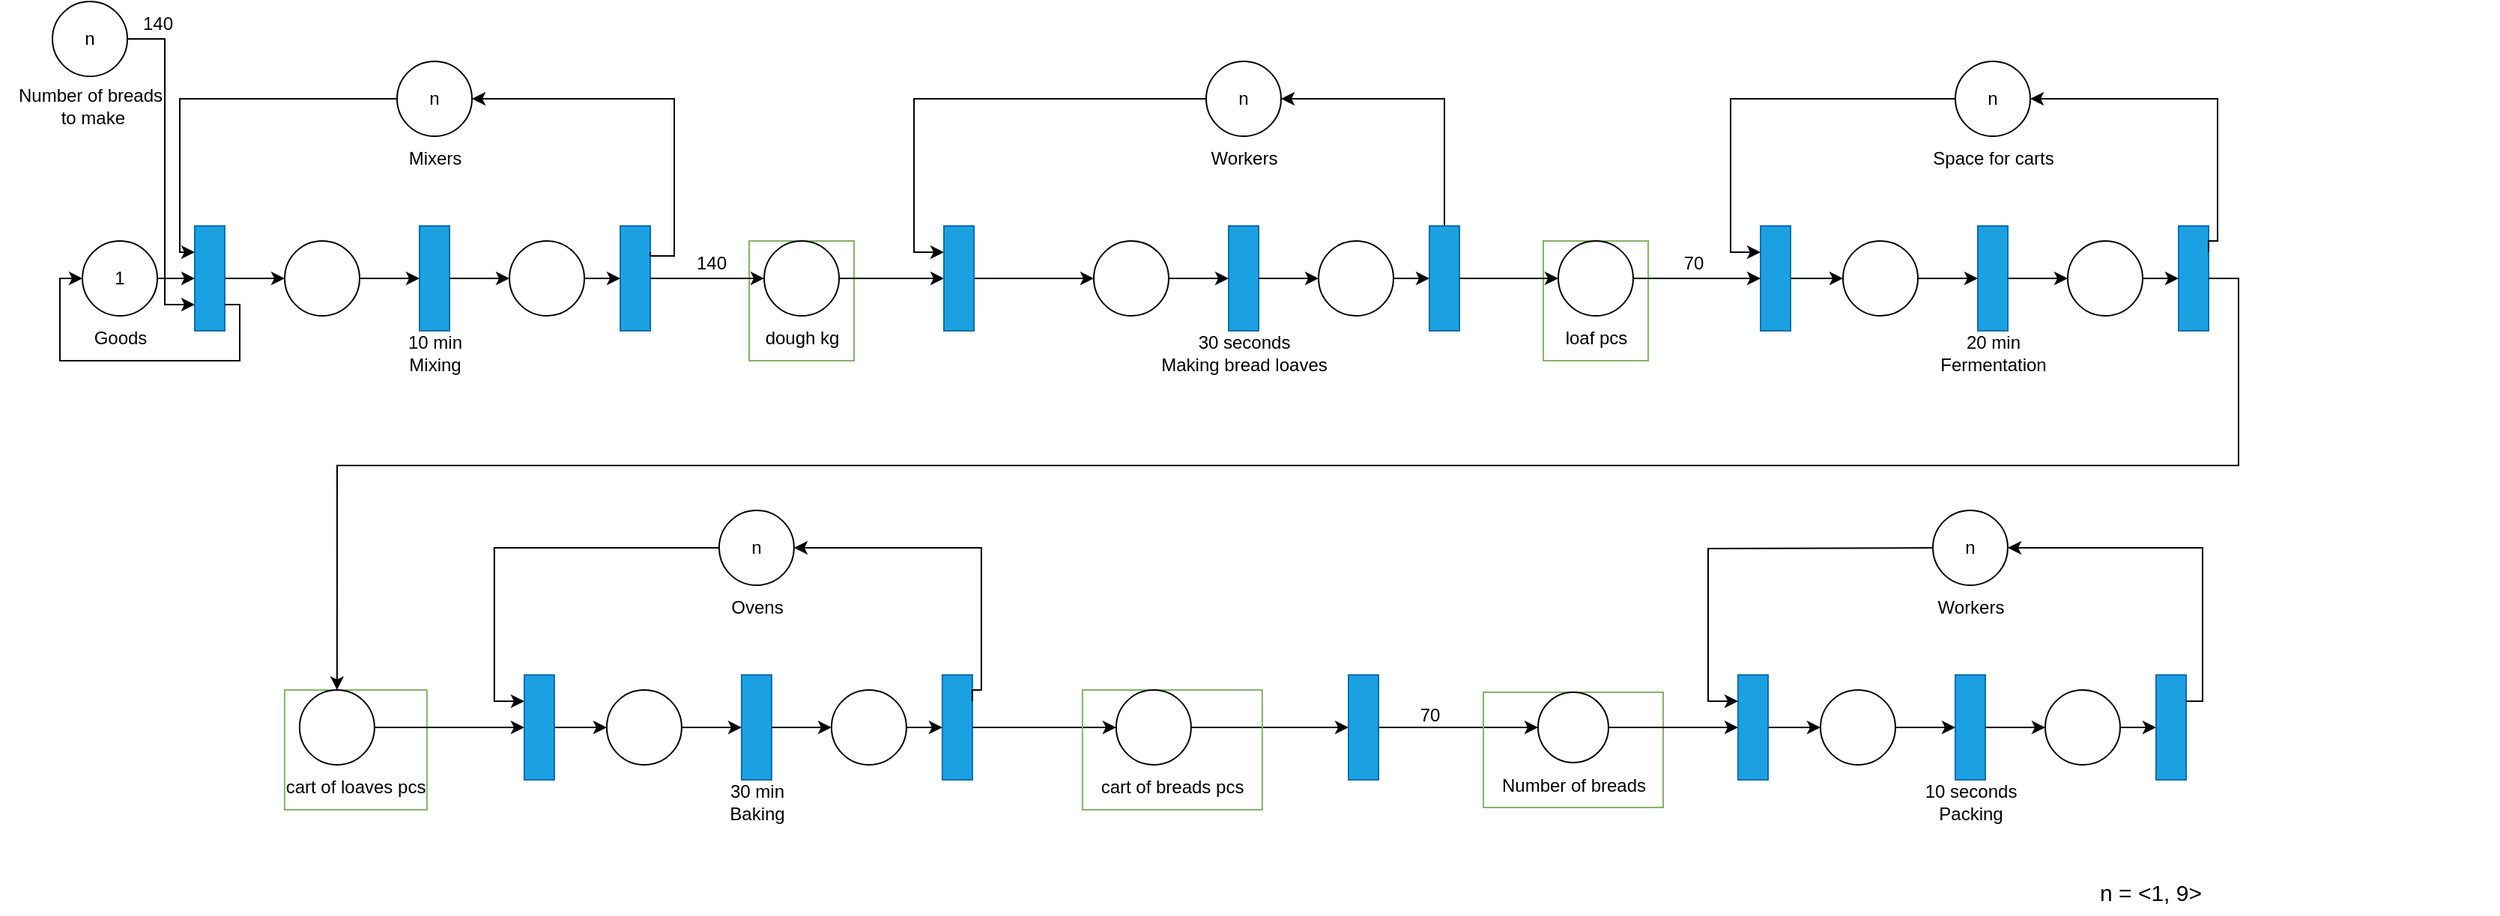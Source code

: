 <mxfile version="20.5.3" type="embed"><diagram id="23iRSUPoRavnBvh4doch" name="Page-1"><mxGraphModel dx="1580" dy="823" grid="1" gridSize="10" guides="1" tooltips="1" connect="1" arrows="1" fold="1" page="1" pageScale="1" pageWidth="827" pageHeight="1169" math="0" shadow="0"><root><mxCell id="0"/><mxCell id="1" parent="0"/><mxCell id="70" style="edgeStyle=orthogonalEdgeStyle;rounded=0;orthogonalLoop=1;jettySize=auto;html=1;exitX=1;exitY=0.5;exitDx=0;exitDy=0;" parent="1" source="305" edge="1"><mxGeometry relative="1" as="geometry"><mxPoint x="900" y="715" as="targetPoint"/><Array as="points"/></mxGeometry></mxCell><mxCell id="100" style="edgeStyle=orthogonalEdgeStyle;rounded=0;orthogonalLoop=1;jettySize=auto;html=1;exitX=0;exitY=0.5;exitDx=0;exitDy=0;entryX=0;entryY=0.25;entryDx=0;entryDy=0;" parent="1" source="79" target="5" edge="1"><mxGeometry relative="1" as="geometry"><mxPoint x="250" y="400" as="targetPoint"/><Array as="points"><mxPoint x="120" y="295"/><mxPoint x="120" y="398"/></Array></mxGeometry></mxCell><mxCell id="107" value="" style="edgeStyle=orthogonalEdgeStyle;rounded=0;orthogonalLoop=1;jettySize=auto;html=1;" parent="1" source="5" target="111" edge="1"><mxGeometry relative="1" as="geometry"><mxPoint x="140" y="144" as="targetPoint"/></mxGeometry></mxCell><mxCell id="133" value="" style="group" parent="1" vertex="1" connectable="0"><mxGeometry x="40" y="380" width="120" height="90" as="geometry"/></mxCell><mxCell id="5" value="" style="rounded=0;whiteSpace=wrap;html=1;fillColor=#1ba1e2;fontColor=#ffffff;strokeColor=#006EAF;" parent="133" vertex="1"><mxGeometry x="90" width="20" height="70" as="geometry"/></mxCell><mxCell id="93" value="" style="group" parent="133" vertex="1" connectable="0"><mxGeometry x="10" y="10" width="60" height="80" as="geometry"/></mxCell><mxCell id="36" value="1" style="ellipse;whiteSpace=wrap;html=1;aspect=fixed;" parent="93" vertex="1"><mxGeometry x="5" width="50" height="50" as="geometry"/></mxCell><mxCell id="87" value="Goods" style="text;html=1;align=center;verticalAlign=middle;resizable=1;points=[];autosize=1;strokeColor=none;fillColor=none;movable=1;rotatable=1;deletable=1;editable=1;connectable=1;" parent="93" vertex="1"><mxGeometry y="50" width="60" height="30" as="geometry"/></mxCell><mxCell id="37" style="edgeStyle=orthogonalEdgeStyle;rounded=0;orthogonalLoop=1;jettySize=auto;html=1;" parent="133" source="36" target="5" edge="1"><mxGeometry relative="1" as="geometry"/></mxCell><mxCell id="102" style="edgeStyle=orthogonalEdgeStyle;rounded=0;orthogonalLoop=1;jettySize=auto;html=1;exitX=1;exitY=0.75;exitDx=0;exitDy=0;" parent="133" source="5" target="36" edge="1"><mxGeometry relative="1" as="geometry"><mxPoint y="90" as="targetPoint"/><Array as="points"><mxPoint x="120" y="53"/><mxPoint x="120" y="90"/><mxPoint y="90"/><mxPoint y="35"/></Array></mxGeometry></mxCell><mxCell id="134" value="" style="group" parent="1" vertex="1" connectable="0"><mxGeometry x="190" y="270" width="244" height="215" as="geometry"/></mxCell><mxCell id="22" value="" style="rounded=0;whiteSpace=wrap;html=1;fillColor=#1ba1e2;fontColor=#ffffff;strokeColor=#006EAF;" parent="134" vertex="1"><mxGeometry x="224" y="110" width="20" height="70" as="geometry"/></mxCell><mxCell id="128" value="" style="group" parent="134" vertex="1" connectable="0"><mxGeometry width="200" height="215" as="geometry"/></mxCell><mxCell id="96" value="" style="group" parent="128" vertex="1" connectable="0"><mxGeometry x="70" width="60" height="80" as="geometry"/></mxCell><mxCell id="79" value="n" style="ellipse;whiteSpace=wrap;html=1;aspect=fixed;" parent="96" vertex="1"><mxGeometry x="5" width="50" height="50" as="geometry"/></mxCell><mxCell id="95" value="Mixers" style="text;html=1;align=center;verticalAlign=middle;resizable=0;points=[];autosize=1;strokeColor=none;fillColor=none;" parent="96" vertex="1"><mxGeometry y="50" width="60" height="30" as="geometry"/></mxCell><mxCell id="111" value="" style="ellipse;whiteSpace=wrap;html=1;aspect=fixed;" parent="128" vertex="1"><mxGeometry y="120" width="50" height="50" as="geometry"/></mxCell><mxCell id="118" value="" style="group" parent="128" vertex="1" connectable="0"><mxGeometry x="70" y="110" width="60" height="105" as="geometry"/></mxCell><mxCell id="116" value="" style="rounded=0;whiteSpace=wrap;html=1;fillColor=#1ba1e2;fontColor=#ffffff;strokeColor=#006EAF;" parent="118" vertex="1"><mxGeometry x="20" width="20" height="70" as="geometry"/></mxCell><mxCell id="117" value="10 min&lt;br&gt;Mixing" style="text;html=1;align=center;verticalAlign=middle;resizable=0;points=[];autosize=1;strokeColor=none;fillColor=none;" parent="118" vertex="1"><mxGeometry y="65" width="60" height="40" as="geometry"/></mxCell><mxCell id="115" style="edgeStyle=orthogonalEdgeStyle;rounded=0;orthogonalLoop=1;jettySize=auto;html=1;" parent="128" source="111" target="116" edge="1"><mxGeometry relative="1" as="geometry"><mxPoint x="75" y="145" as="targetPoint"/></mxGeometry></mxCell><mxCell id="120" style="edgeStyle=orthogonalEdgeStyle;rounded=0;orthogonalLoop=1;jettySize=auto;html=1;exitX=1;exitY=0.5;exitDx=0;exitDy=0;" parent="128" source="116" target="121" edge="1"><mxGeometry relative="1" as="geometry"><mxPoint x="170" y="145" as="targetPoint"/></mxGeometry></mxCell><mxCell id="121" value="" style="ellipse;whiteSpace=wrap;html=1;aspect=fixed;" parent="128" vertex="1"><mxGeometry x="150" y="120" width="50" height="50" as="geometry"/></mxCell><mxCell id="125" style="edgeStyle=orthogonalEdgeStyle;rounded=0;orthogonalLoop=1;jettySize=auto;html=1;exitX=1;exitY=0.25;exitDx=0;exitDy=0;entryX=1;entryY=0.5;entryDx=0;entryDy=0;" parent="134" source="22" target="79" edge="1"><mxGeometry relative="1" as="geometry"><Array as="points"><mxPoint x="244" y="130"/><mxPoint x="260" y="130"/><mxPoint x="260" y="25"/></Array></mxGeometry></mxCell><mxCell id="124" style="edgeStyle=orthogonalEdgeStyle;rounded=0;orthogonalLoop=1;jettySize=auto;html=1;exitX=1;exitY=0.5;exitDx=0;exitDy=0;entryX=0;entryY=0.5;entryDx=0;entryDy=0;" parent="134" source="121" target="22" edge="1"><mxGeometry relative="1" as="geometry"/></mxCell><mxCell id="162" value="" style="group" parent="1" vertex="1" connectable="0"><mxGeometry x="460" y="400" width="50" height="10" as="geometry"/></mxCell><mxCell id="161" value="140" style="text;html=1;strokeColor=none;fillColor=none;align=center;verticalAlign=middle;whiteSpace=wrap;rounded=0;" parent="162" vertex="1"><mxGeometry x="-10" width="50" height="10" as="geometry"/></mxCell><mxCell id="164" value="" style="group;fillColor=none;strokeColor=#82b366;" parent="1" vertex="1" connectable="0"><mxGeometry x="500" y="390" width="70" height="80" as="geometry"/></mxCell><mxCell id="35" value="" style="ellipse;whiteSpace=wrap;html=1;aspect=fixed;" parent="164" vertex="1"><mxGeometry x="10" width="50" height="50" as="geometry"/></mxCell><mxCell id="163" value="dough kg" style="text;html=1;align=center;verticalAlign=middle;resizable=0;points=[];autosize=1;strokeColor=none;fillColor=none;" parent="164" vertex="1"><mxGeometry y="50" width="70" height="30" as="geometry"/></mxCell><mxCell id="40" style="edgeStyle=orthogonalEdgeStyle;rounded=0;orthogonalLoop=1;jettySize=auto;html=1;" parent="1" source="22" target="35" edge="1"><mxGeometry relative="1" as="geometry"><mxPoint x="860" y="450" as="targetPoint"/></mxGeometry></mxCell><mxCell id="180" style="edgeStyle=orthogonalEdgeStyle;rounded=0;orthogonalLoop=1;jettySize=auto;html=1;exitX=1;exitY=0.5;exitDx=0;exitDy=0;entryX=0;entryY=0.5;entryDx=0;entryDy=0;" parent="1" source="35" target="182" edge="1"><mxGeometry relative="1" as="geometry"><mxPoint x="595" y="415" as="targetPoint"/></mxGeometry></mxCell><mxCell id="231" style="edgeStyle=orthogonalEdgeStyle;rounded=0;orthogonalLoop=1;jettySize=auto;html=1;exitX=1;exitY=0.5;exitDx=0;exitDy=0;entryX=0;entryY=0.5;entryDx=0;entryDy=0;" parent="1" source="182" target="221" edge="1"><mxGeometry relative="1" as="geometry"/></mxCell><mxCell id="190" style="edgeStyle=orthogonalEdgeStyle;rounded=0;orthogonalLoop=1;jettySize=auto;html=1;entryX=0;entryY=0.25;entryDx=0;entryDy=0;" parent="1" source="219" target="182" edge="1"><mxGeometry relative="1" as="geometry"><mxPoint x="710" y="305" as="sourcePoint"/><mxPoint x="620" y="375" as="targetPoint"/></mxGeometry></mxCell><mxCell id="215" value="" style="group" parent="1" vertex="1" connectable="0"><mxGeometry x="730" y="270" width="244" height="215" as="geometry"/></mxCell><mxCell id="376" style="edgeStyle=orthogonalEdgeStyle;rounded=0;orthogonalLoop=1;jettySize=auto;html=1;exitX=0.5;exitY=0;exitDx=0;exitDy=0;entryX=1;entryY=0.5;entryDx=0;entryDy=0;" parent="215" source="216" target="219" edge="1"><mxGeometry relative="1" as="geometry"/></mxCell><mxCell id="216" value="" style="rounded=0;whiteSpace=wrap;html=1;fillColor=#1ba1e2;fontColor=#ffffff;strokeColor=#006EAF;" parent="215" vertex="1"><mxGeometry x="224" y="110" width="20" height="70" as="geometry"/></mxCell><mxCell id="217" value="" style="group" parent="215" vertex="1" connectable="0"><mxGeometry width="200" height="215" as="geometry"/></mxCell><mxCell id="218" value="" style="group" parent="217" vertex="1" connectable="0"><mxGeometry x="70" width="70" height="80" as="geometry"/></mxCell><mxCell id="219" value="n" style="ellipse;whiteSpace=wrap;html=1;aspect=fixed;" parent="218" vertex="1"><mxGeometry x="5" width="50" height="50" as="geometry"/></mxCell><mxCell id="220" value="Workers" style="text;html=1;align=center;verticalAlign=middle;resizable=0;points=[];autosize=1;strokeColor=none;fillColor=none;" parent="218" vertex="1"><mxGeometry x="-5" y="50" width="70" height="30" as="geometry"/></mxCell><mxCell id="221" value="" style="ellipse;whiteSpace=wrap;html=1;aspect=fixed;" parent="217" vertex="1"><mxGeometry y="120" width="50" height="50" as="geometry"/></mxCell><mxCell id="222" value="" style="group" parent="217" vertex="1" connectable="0"><mxGeometry x="70" y="110" width="95" height="105" as="geometry"/></mxCell><mxCell id="223" value="" style="rounded=0;whiteSpace=wrap;html=1;fillColor=#1ba1e2;fontColor=#ffffff;strokeColor=#006EAF;" parent="222" vertex="1"><mxGeometry x="20" width="20" height="70" as="geometry"/></mxCell><mxCell id="224" value="30 seconds&lt;br&gt;Making bread loaves" style="text;html=1;align=center;verticalAlign=middle;resizable=0;points=[];autosize=1;strokeColor=none;fillColor=none;" parent="222" vertex="1"><mxGeometry x="-35" y="65" width="130" height="40" as="geometry"/></mxCell><mxCell id="225" style="edgeStyle=orthogonalEdgeStyle;rounded=0;orthogonalLoop=1;jettySize=auto;html=1;" parent="217" source="221" target="223" edge="1"><mxGeometry relative="1" as="geometry"><mxPoint x="75" y="145" as="targetPoint"/></mxGeometry></mxCell><mxCell id="226" style="edgeStyle=orthogonalEdgeStyle;rounded=0;orthogonalLoop=1;jettySize=auto;html=1;exitX=1;exitY=0.5;exitDx=0;exitDy=0;" parent="217" source="223" target="227" edge="1"><mxGeometry relative="1" as="geometry"><mxPoint x="170" y="145" as="targetPoint"/></mxGeometry></mxCell><mxCell id="227" value="" style="ellipse;whiteSpace=wrap;html=1;aspect=fixed;" parent="217" vertex="1"><mxGeometry x="150" y="120" width="50" height="50" as="geometry"/></mxCell><mxCell id="229" style="edgeStyle=orthogonalEdgeStyle;rounded=0;orthogonalLoop=1;jettySize=auto;html=1;exitX=1;exitY=0.5;exitDx=0;exitDy=0;entryX=0;entryY=0.5;entryDx=0;entryDy=0;" parent="215" source="227" target="216" edge="1"><mxGeometry relative="1" as="geometry"/></mxCell><mxCell id="249" value="" style="group;fillColor=none;strokeColor=#82b366;" parent="1" vertex="1" connectable="0"><mxGeometry x="1030" y="390" width="70" height="80" as="geometry"/></mxCell><mxCell id="250" value="" style="ellipse;whiteSpace=wrap;html=1;aspect=fixed;" parent="249" vertex="1"><mxGeometry x="10" width="50" height="50" as="geometry"/></mxCell><mxCell id="251" value="loaf pcs" style="text;html=1;align=center;verticalAlign=middle;resizable=0;points=[];autosize=1;strokeColor=none;fillColor=none;" parent="249" vertex="1"><mxGeometry x="5" y="50" width="60" height="30" as="geometry"/></mxCell><mxCell id="258" style="edgeStyle=orthogonalEdgeStyle;rounded=0;orthogonalLoop=1;jettySize=auto;html=1;exitX=1;exitY=0.5;exitDx=0;exitDy=0;entryX=0;entryY=0.5;entryDx=0;entryDy=0;" parent="1" source="259" target="267" edge="1"><mxGeometry relative="1" as="geometry"/></mxCell><mxCell id="259" value="" style="rounded=0;whiteSpace=wrap;html=1;fillColor=#1ba1e2;fontColor=#ffffff;strokeColor=#006EAF;" parent="1" vertex="1"><mxGeometry x="1175" y="380" width="20" height="70" as="geometry"/></mxCell><mxCell id="260" style="edgeStyle=orthogonalEdgeStyle;rounded=0;orthogonalLoop=1;jettySize=auto;html=1;entryX=0;entryY=0.25;entryDx=0;entryDy=0;" parent="1" source="265" target="259" edge="1"><mxGeometry relative="1" as="geometry"><mxPoint x="1540" y="355" as="sourcePoint"/><mxPoint x="1450" y="425" as="targetPoint"/></mxGeometry></mxCell><mxCell id="285" style="edgeStyle=orthogonalEdgeStyle;rounded=0;orthogonalLoop=1;jettySize=auto;html=1;exitX=1;exitY=0.5;exitDx=0;exitDy=0;entryX=0;entryY=0.5;entryDx=0;entryDy=0;" parent="1" source="286" target="295" edge="1"><mxGeometry relative="1" as="geometry"/></mxCell><mxCell id="286" value="" style="rounded=0;whiteSpace=wrap;html=1;fillColor=#1ba1e2;fontColor=#ffffff;strokeColor=#006EAF;" parent="1" vertex="1"><mxGeometry x="349.94" y="680" width="20" height="70" as="geometry"/></mxCell><mxCell id="287" style="edgeStyle=orthogonalEdgeStyle;rounded=0;orthogonalLoop=1;jettySize=auto;html=1;entryX=0;entryY=0.25;entryDx=0;entryDy=0;" parent="1" source="293" target="286" edge="1"><mxGeometry relative="1" as="geometry"><mxPoint x="714.94" y="655" as="sourcePoint"/><mxPoint x="624.94" y="725" as="targetPoint"/></mxGeometry></mxCell><mxCell id="288" value="" style="group" parent="1" vertex="1" connectable="0"><mxGeometry x="404.94" y="570" width="437.5" height="215" as="geometry"/></mxCell><mxCell id="289" value="" style="group" parent="288" vertex="1" connectable="0"><mxGeometry width="244" height="215" as="geometry"/></mxCell><mxCell id="290" value="" style="rounded=0;whiteSpace=wrap;html=1;fillColor=#1ba1e2;fontColor=#ffffff;strokeColor=#006EAF;" parent="289" vertex="1"><mxGeometry x="224" y="110" width="20" height="70" as="geometry"/></mxCell><mxCell id="291" value="" style="group" parent="289" vertex="1" connectable="0"><mxGeometry width="200" height="215" as="geometry"/></mxCell><mxCell id="292" value="" style="group" parent="291" vertex="1" connectable="0"><mxGeometry x="70" width="70" height="80" as="geometry"/></mxCell><mxCell id="293" value="n" style="ellipse;whiteSpace=wrap;html=1;aspect=fixed;" parent="292" vertex="1"><mxGeometry x="5" width="50" height="50" as="geometry"/></mxCell><mxCell id="294" value="Ovens" style="text;html=1;align=center;verticalAlign=middle;resizable=0;points=[];autosize=1;strokeColor=none;fillColor=none;" parent="292" vertex="1"><mxGeometry y="50" width="60" height="30" as="geometry"/></mxCell><mxCell id="295" value="" style="ellipse;whiteSpace=wrap;html=1;aspect=fixed;" parent="291" vertex="1"><mxGeometry y="120" width="50" height="50" as="geometry"/></mxCell><mxCell id="296" value="" style="group" parent="291" vertex="1" connectable="0"><mxGeometry x="70" y="110" width="95" height="105" as="geometry"/></mxCell><mxCell id="297" value="" style="rounded=0;whiteSpace=wrap;html=1;fillColor=#1ba1e2;fontColor=#ffffff;strokeColor=#006EAF;" parent="296" vertex="1"><mxGeometry x="20" width="20" height="70" as="geometry"/></mxCell><mxCell id="298" value="30 min&lt;br&gt;Baking" style="text;html=1;align=center;verticalAlign=middle;resizable=0;points=[];autosize=1;strokeColor=none;fillColor=none;" parent="296" vertex="1"><mxGeometry y="65" width="60" height="40" as="geometry"/></mxCell><mxCell id="299" style="edgeStyle=orthogonalEdgeStyle;rounded=0;orthogonalLoop=1;jettySize=auto;html=1;" parent="291" source="295" target="297" edge="1"><mxGeometry relative="1" as="geometry"><mxPoint x="75" y="145" as="targetPoint"/></mxGeometry></mxCell><mxCell id="300" style="edgeStyle=orthogonalEdgeStyle;rounded=0;orthogonalLoop=1;jettySize=auto;html=1;exitX=1;exitY=0.5;exitDx=0;exitDy=0;" parent="291" source="297" target="301" edge="1"><mxGeometry relative="1" as="geometry"><mxPoint x="170" y="145" as="targetPoint"/></mxGeometry></mxCell><mxCell id="301" value="" style="ellipse;whiteSpace=wrap;html=1;aspect=fixed;" parent="291" vertex="1"><mxGeometry x="150" y="120" width="50" height="50" as="geometry"/></mxCell><mxCell id="302" style="edgeStyle=orthogonalEdgeStyle;rounded=0;orthogonalLoop=1;jettySize=auto;html=1;exitX=1;exitY=0.25;exitDx=0;exitDy=0;entryX=1;entryY=0.5;entryDx=0;entryDy=0;" parent="289" source="290" target="293" edge="1"><mxGeometry relative="1" as="geometry"><Array as="points"><mxPoint x="244" y="120"/><mxPoint x="250" y="120"/><mxPoint x="250" y="25"/></Array></mxGeometry></mxCell><mxCell id="303" style="edgeStyle=orthogonalEdgeStyle;rounded=0;orthogonalLoop=1;jettySize=auto;html=1;exitX=1;exitY=0.5;exitDx=0;exitDy=0;entryX=0;entryY=0.5;entryDx=0;entryDy=0;" parent="289" source="301" target="290" edge="1"><mxGeometry relative="1" as="geometry"/></mxCell><mxCell id="309" style="edgeStyle=orthogonalEdgeStyle;rounded=0;orthogonalLoop=1;jettySize=auto;html=1;exitX=1;exitY=0.5;exitDx=0;exitDy=0;" parent="288" source="290" target="305" edge="1"><mxGeometry relative="1" as="geometry"><mxPoint x="325.06" y="145" as="targetPoint"/></mxGeometry></mxCell><mxCell id="318" value="" style="group;fillColor=none;strokeColor=#82b366;fillStyle=auto;rounded=0;" parent="288" vertex="1" connectable="0"><mxGeometry x="317.5" y="120" width="120" height="80" as="geometry"/></mxCell><mxCell id="304" value="" style="group;" parent="318" vertex="1" connectable="0"><mxGeometry x="12.5" width="95" height="80" as="geometry"/></mxCell><mxCell id="305" value="" style="ellipse;whiteSpace=wrap;html=1;aspect=fixed;" parent="304" vertex="1"><mxGeometry x="10" width="50" height="50" as="geometry"/></mxCell><mxCell id="306" value="cart of breads pcs" style="text;html=1;align=center;verticalAlign=middle;resizable=0;points=[];autosize=1;strokeColor=none;fillColor=none;" parent="318" vertex="1"><mxGeometry y="50" width="120" height="30" as="geometry"/></mxCell><mxCell id="313" value="" style="group" parent="1" vertex="1" connectable="0"><mxGeometry x="1110" y="390" width="40" height="30" as="geometry"/></mxCell><mxCell id="257" style="edgeStyle=orthogonalEdgeStyle;rounded=0;orthogonalLoop=1;jettySize=auto;html=1;exitX=1;exitY=0.5;exitDx=0;exitDy=0;entryX=0;entryY=0.5;entryDx=0;entryDy=0;" parent="313" source="250" target="259" edge="1"><mxGeometry relative="1" as="geometry"><mxPoint x="280" y="75" as="sourcePoint"/><mxPoint x="315" y="75" as="targetPoint"/></mxGeometry></mxCell><mxCell id="312" value="70" style="text;html=1;align=center;verticalAlign=middle;resizable=0;points=[];autosize=1;strokeColor=none;fillColor=none;" parent="313" vertex="1"><mxGeometry width="40" height="30" as="geometry"/></mxCell><mxCell id="316" value="" style="group" parent="1" vertex="1" connectable="0"><mxGeometry x="1230" y="270" width="437.5" height="215" as="geometry"/></mxCell><mxCell id="283" value="" style="group" parent="316" vertex="1" connectable="0"><mxGeometry width="425" height="215" as="geometry"/></mxCell><mxCell id="261" value="" style="group" parent="283" vertex="1" connectable="0"><mxGeometry width="244" height="215" as="geometry"/></mxCell><mxCell id="262" value="" style="rounded=0;whiteSpace=wrap;html=1;fillColor=#1ba1e2;fontColor=#ffffff;strokeColor=#006EAF;" parent="261" vertex="1"><mxGeometry x="224" y="110" width="20" height="70" as="geometry"/></mxCell><mxCell id="263" value="" style="group" parent="261" vertex="1" connectable="0"><mxGeometry width="200" height="215" as="geometry"/></mxCell><mxCell id="264" value="" style="group" parent="263" vertex="1" connectable="0"><mxGeometry x="70" width="80" height="80" as="geometry"/></mxCell><mxCell id="265" value="n" style="ellipse;whiteSpace=wrap;html=1;aspect=fixed;" parent="264" vertex="1"><mxGeometry x="5" width="50" height="50" as="geometry"/></mxCell><mxCell id="266" value="Space for carts" style="text;html=1;align=center;verticalAlign=middle;resizable=0;points=[];autosize=1;strokeColor=none;fillColor=none;" parent="264" vertex="1"><mxGeometry x="-20" y="50" width="100" height="30" as="geometry"/></mxCell><mxCell id="267" value="" style="ellipse;whiteSpace=wrap;html=1;aspect=fixed;" parent="263" vertex="1"><mxGeometry y="120" width="50" height="50" as="geometry"/></mxCell><mxCell id="268" value="" style="group" parent="263" vertex="1" connectable="0"><mxGeometry x="70" y="110" width="95" height="105" as="geometry"/></mxCell><mxCell id="269" value="" style="rounded=0;whiteSpace=wrap;html=1;fillColor=#1ba1e2;fontColor=#ffffff;strokeColor=#006EAF;" parent="268" vertex="1"><mxGeometry x="20" width="20" height="70" as="geometry"/></mxCell><mxCell id="270" value="20 min&lt;br&gt;Fermentation" style="text;html=1;align=center;verticalAlign=middle;resizable=0;points=[];autosize=1;strokeColor=none;fillColor=none;" parent="268" vertex="1"><mxGeometry x="-15" y="65" width="90" height="40" as="geometry"/></mxCell><mxCell id="271" style="edgeStyle=orthogonalEdgeStyle;rounded=0;orthogonalLoop=1;jettySize=auto;html=1;" parent="263" source="267" target="269" edge="1"><mxGeometry relative="1" as="geometry"><mxPoint x="75" y="145" as="targetPoint"/></mxGeometry></mxCell><mxCell id="272" style="edgeStyle=orthogonalEdgeStyle;rounded=0;orthogonalLoop=1;jettySize=auto;html=1;exitX=1;exitY=0.5;exitDx=0;exitDy=0;" parent="263" source="269" target="273" edge="1"><mxGeometry relative="1" as="geometry"><mxPoint x="170" y="145" as="targetPoint"/></mxGeometry></mxCell><mxCell id="273" value="" style="ellipse;whiteSpace=wrap;html=1;aspect=fixed;" parent="263" vertex="1"><mxGeometry x="150" y="120" width="50" height="50" as="geometry"/></mxCell><mxCell id="274" style="edgeStyle=orthogonalEdgeStyle;rounded=0;orthogonalLoop=1;jettySize=auto;html=1;exitX=1;exitY=0.25;exitDx=0;exitDy=0;entryX=1;entryY=0.5;entryDx=0;entryDy=0;" parent="261" source="262" target="265" edge="1"><mxGeometry relative="1" as="geometry"><Array as="points"><mxPoint x="244" y="120"/><mxPoint x="250" y="120"/><mxPoint x="250" y="25"/></Array></mxGeometry></mxCell><mxCell id="275" style="edgeStyle=orthogonalEdgeStyle;rounded=0;orthogonalLoop=1;jettySize=auto;html=1;exitX=1;exitY=0.5;exitDx=0;exitDy=0;entryX=0;entryY=0.5;entryDx=0;entryDy=0;" parent="261" source="273" target="262" edge="1"><mxGeometry relative="1" as="geometry"/></mxCell><mxCell id="276" value="" style="group;fillColor=none;strokeColor=#82b366;" parent="283" vertex="1" connectable="0"><mxGeometry x="-1040.06" y="420" width="95" height="80" as="geometry"/></mxCell><mxCell id="277" value="" style="ellipse;whiteSpace=wrap;html=1;aspect=fixed;" parent="276" vertex="1"><mxGeometry x="10" width="50" height="50" as="geometry"/></mxCell><mxCell id="280" style="edgeStyle=orthogonalEdgeStyle;rounded=0;orthogonalLoop=1;jettySize=auto;html=1;exitX=1;exitY=0.5;exitDx=0;exitDy=0;" parent="283" source="262" target="277" edge="1"><mxGeometry relative="1" as="geometry"><Array as="points"><mxPoint x="264" y="145"/><mxPoint x="264" y="270"/><mxPoint x="-1005" y="270"/></Array></mxGeometry></mxCell><mxCell id="278" value="cart of loaves pcs" style="text;html=1;align=center;verticalAlign=middle;resizable=0;points=[];autosize=1;strokeColor=none;fillColor=none;" parent="316" vertex="1"><mxGeometry x="-1052.56" y="470" width="120" height="30" as="geometry"/></mxCell><mxCell id="317" style="edgeStyle=orthogonalEdgeStyle;rounded=0;orthogonalLoop=1;jettySize=auto;html=1;exitX=1;exitY=0.5;exitDx=0;exitDy=0;entryX=0;entryY=0.5;entryDx=0;entryDy=0;" parent="1" source="277" target="286" edge="1"><mxGeometry relative="1" as="geometry"/></mxCell><mxCell id="349" value="" style="group" parent="1" vertex="1" connectable="0"><mxGeometry x="620" y="380" width="45" height="105" as="geometry"/></mxCell><mxCell id="182" value="&lt;span style=&quot;color: rgba(0, 0, 0, 0); font-family: monospace; font-size: 0px; text-align: start;&quot;&gt;%3CmxGraphModel%3E%3Croot%3E%3CmxCell%20id%3D%220%22%2F%3E%3CmxCell%20id%3D%221%22%20parent%3D%220%22%2F%3E%3CmxCell%20id%3D%222%22%20value%3D%22%22%20style%3D%22group%22%20vertex%3D%221%22%20connectable%3D%220%22%20parent%3D%221%22%3E%3CmxGeometry%20x%3D%22190%22%20y%3D%22270%22%20width%3D%22244%22%20height%3D%22215%22%20as%3D%22geometry%22%2F%3E%3C%2FmxCell%3E%3CmxCell%20id%3D%223%22%20value%3D%22%22%20style%3D%22rounded%3D0%3BwhiteSpace%3Dwrap%3Bhtml%3D1%3BfillColor%3D%231ba1e2%3BfontColor%3D%23ffffff%3BstrokeColor%3D%23006EAF%3B%22%20vertex%3D%221%22%20parent%3D%222%22%3E%3CmxGeometry%20x%3D%22224%22%20y%3D%22110%22%20width%3D%2220%22%20height%3D%2270%22%20as%3D%22geometry%22%2F%3E%3C%2FmxCell%3E%3CmxCell%20id%3D%224%22%20value%3D%22%22%20style%3D%22group%22%20vertex%3D%221%22%20connectable%3D%220%22%20parent%3D%222%22%3E%3CmxGeometry%20width%3D%22200%22%20height%3D%22215%22%20as%3D%22geometry%22%2F%3E%3C%2FmxCell%3E%3CmxCell%20id%3D%225%22%20value%3D%22%22%20style%3D%22group%22%20vertex%3D%221%22%20connectable%3D%220%22%20parent%3D%224%22%3E%3CmxGeometry%20x%3D%2270%22%20width%3D%2260%22%20height%3D%2280%22%20as%3D%22geometry%22%2F%3E%3C%2FmxCell%3E%3CmxCell%20id%3D%226%22%20value%3D%22n%3D%3F%22%20style%3D%22ellipse%3BwhiteSpace%3Dwrap%3Bhtml%3D1%3Baspect%3Dfixed%3B%22%20vertex%3D%221%22%20parent%3D%225%22%3E%3CmxGeometry%20x%3D%225%22%20width%3D%2250%22%20height%3D%2250%22%20as%3D%22geometry%22%2F%3E%3C%2FmxCell%3E%3CmxCell%20id%3D%227%22%20value%3D%22Mixers%22%20style%3D%22text%3Bhtml%3D1%3Balign%3Dcenter%3BverticalAlign%3Dmiddle%3Bresizable%3D0%3Bpoints%3D%5B%5D%3Bautosize%3D1%3BstrokeColor%3Dnone%3BfillColor%3Dnone%3B%22%20vertex%3D%221%22%20parent%3D%225%22%3E%3CmxGeometry%20y%3D%2250%22%20width%3D%2260%22%20height%3D%2230%22%20as%3D%22geometry%22%2F%3E%3C%2FmxCell%3E%3CmxCell%20id%3D%228%22%20value%3D%22%22%20style%3D%22ellipse%3BwhiteSpace%3Dwrap%3Bhtml%3D1%3Baspect%3Dfixed%3B%22%20vertex%3D%221%22%20parent%3D%224%22%3E%3CmxGeometry%20y%3D%22120%22%20width%3D%2250%22%20height%3D%2250%22%20as%3D%22geometry%22%2F%3E%3C%2FmxCell%3E%3CmxCell%20id%3D%229%22%20value%3D%22%22%20style%3D%22group%22%20vertex%3D%221%22%20connectable%3D%220%22%20parent%3D%224%22%3E%3CmxGeometry%20x%3D%2270%22%20y%3D%22110%22%20width%3D%2260%22%20height%3D%22105%22%20as%3D%22geometry%22%2F%3E%3C%2FmxCell%3E%3CmxCell%20id%3D%2210%22%20value%3D%22%22%20style%3D%22rounded%3D0%3BwhiteSpace%3Dwrap%3Bhtml%3D1%3BfillColor%3D%231ba1e2%3BfontColor%3D%23ffffff%3BstrokeColor%3D%23006EAF%3B%22%20vertex%3D%221%22%20parent%3D%229%22%3E%3CmxGeometry%20x%3D%2220%22%20width%3D%2220%22%20height%3D%2270%22%20as%3D%22geometry%22%2F%3E%3C%2FmxCell%3E%3CmxCell%20id%3D%2211%22%20value%3D%22time%3D%3F%26lt%3Bbr%26gt%3BMixing%22%20style%3D%22text%3Bhtml%3D1%3Balign%3Dcenter%3BverticalAlign%3Dmiddle%3Bresizable%3D0%3Bpoints%3D%5B%5D%3Bautosize%3D1%3BstrokeColor%3Dnone%3BfillColor%3Dnone%3B%22%20vertex%3D%221%22%20parent%3D%229%22%3E%3CmxGeometry%20y%3D%2265%22%20width%3D%2260%22%20height%3D%2240%22%20as%3D%22geometry%22%2F%3E%3C%2FmxCell%3E%3CmxCell%20id%3D%2212%22%20style%3D%22edgeStyle%3DorthogonalEdgeStyle%3Brounded%3D0%3BorthogonalLoop%3D1%3BjettySize%3Dauto%3Bhtml%3D1%3B%22%20edge%3D%221%22%20parent%3D%224%22%20source%3D%228%22%20target%3D%2210%22%3E%3CmxGeometry%20relative%3D%221%22%20as%3D%22geometry%22%3E%3CmxPoint%20x%3D%2275%22%20y%3D%22145%22%20as%3D%22targetPoint%22%2F%3E%3C%2FmxGeometry%3E%3C%2FmxCell%3E%3CmxCell%20id%3D%2213%22%20style%3D%22edgeStyle%3DorthogonalEdgeStyle%3Brounded%3D0%3BorthogonalLoop%3D1%3BjettySize%3Dauto%3Bhtml%3D1%3BexitX%3D1%3BexitY%3D0.5%3BexitDx%3D0%3BexitDy%3D0%3B%22%20edge%3D%221%22%20parent%3D%224%22%20source%3D%2210%22%20target%3D%2214%22%3E%3CmxGeometry%20relative%3D%221%22%20as%3D%22geometry%22%3E%3CmxPoint%20x%3D%22170%22%20y%3D%22145%22%20as%3D%22targetPoint%22%2F%3E%3C%2FmxGeometry%3E%3C%2FmxCell%3E%3CmxCell%20id%3D%2214%22%20value%3D%22%22%20style%3D%22ellipse%3BwhiteSpace%3Dwrap%3Bhtml%3D1%3Baspect%3Dfixed%3B%22%20vertex%3D%221%22%20parent%3D%224%22%3E%3CmxGeometry%20x%3D%22150%22%20y%3D%22120%22%20width%3D%2250%22%20height%3D%2250%22%20as%3D%22geometry%22%2F%3E%3C%2FmxCell%3E%3CmxCell%20id%3D%2215%22%20style%3D%22edgeStyle%3DorthogonalEdgeStyle%3Brounded%3D0%3BorthogonalLoop%3D1%3BjettySize%3Dauto%3Bhtml%3D1%3BexitX%3D1%3BexitY%3D0.25%3BexitDx%3D0%3BexitDy%3D0%3BentryX%3D1%3BentryY%3D0.5%3BentryDx%3D0%3BentryDy%3D0%3B%22%20edge%3D%221%22%20parent%3D%222%22%20source%3D%223%22%20target%3D%226%22%3E%3CmxGeometry%20relative%3D%221%22%20as%3D%22geometry%22%3E%3CArray%20as%3D%22points%22%3E%3CmxPoint%20x%3D%22244%22%20y%3D%22130%22%2F%3E%3CmxPoint%20x%3D%22260%22%20y%3D%22130%22%2F%3E%3CmxPoint%20x%3D%22260%22%20y%3D%2225%22%2F%3E%3C%2FArray%3E%3C%2FmxGeometry%3E%3C%2FmxCell%3E%3CmxCell%20id%3D%2216%22%20style%3D%22edgeStyle%3DorthogonalEdgeStyle%3Brounded%3D0%3BorthogonalLoop%3D1%3BjettySize%3Dauto%3Bhtml%3D1%3BexitX%3D1%3BexitY%3D0.5%3BexitDx%3D0%3BexitDy%3D0%3BentryX%3D0%3BentryY%3D0.5%3BentryDx%3D0%3BentryDy%3D0%3B%22%20edge%3D%221%22%20parent%3D%222%22%20source%3D%2214%22%20target%3D%223%22%3E%3CmxGeometry%20relative%3D%221%22%20as%3D%22geometry%22%2F%3E%3C%2FmxCell%3E%3C%2Froot%3E%3C%2FmxGraphModel%3E&lt;/span&gt;" style="rounded=0;whiteSpace=wrap;html=1;fillColor=#1ba1e2;fontColor=#ffffff;strokeColor=#006EAF;" parent="349" vertex="1"><mxGeometry x="10" width="20" height="70" as="geometry"/></mxCell><mxCell id="381" style="edgeStyle=orthogonalEdgeStyle;rounded=0;orthogonalLoop=1;jettySize=auto;html=1;exitX=1;exitY=0.5;exitDx=0;exitDy=0;" parent="1" source="216" target="250" edge="1"><mxGeometry relative="1" as="geometry"/></mxCell><mxCell id="463" value="" style="group" parent="1" vertex="1" connectable="0"><mxGeometry y="230" width="125" height="90" as="geometry"/></mxCell><mxCell id="461" value="n" style="ellipse;whiteSpace=wrap;html=1;aspect=fixed;" parent="463" vertex="1"><mxGeometry x="35" width="50" height="50" as="geometry"/></mxCell><mxCell id="462" value="Number of breads&lt;br&gt;&amp;nbsp;to make" style="text;html=1;align=center;verticalAlign=middle;resizable=0;points=[];autosize=1;strokeColor=none;fillColor=none;" parent="463" vertex="1"><mxGeometry y="50" width="120" height="40" as="geometry"/></mxCell><mxCell id="469" value="140" style="text;html=1;align=center;verticalAlign=middle;resizable=0;points=[];autosize=1;strokeColor=none;fillColor=none;" parent="463" vertex="1"><mxGeometry x="85" width="40" height="30" as="geometry"/></mxCell><mxCell id="465" style="edgeStyle=orthogonalEdgeStyle;rounded=0;orthogonalLoop=1;jettySize=auto;html=1;exitX=1;exitY=0.5;exitDx=0;exitDy=0;entryX=0;entryY=0.75;entryDx=0;entryDy=0;" parent="1" source="461" target="5" edge="1"><mxGeometry relative="1" as="geometry"><Array as="points"><mxPoint x="85" y="255"/><mxPoint x="110" y="255"/><mxPoint x="110" y="433"/></Array></mxGeometry></mxCell><mxCell id="427" style="edgeStyle=orthogonalEdgeStyle;rounded=0;orthogonalLoop=1;jettySize=auto;html=1;exitX=1;exitY=0.5;exitDx=0;exitDy=0;entryX=0;entryY=0.5;entryDx=0;entryDy=0;" parent="1" source="428" target="436" edge="1"><mxGeometry relative="1" as="geometry"/></mxCell><mxCell id="428" value="" style="rounded=0;whiteSpace=wrap;html=1;fillColor=#1ba1e2;fontColor=#ffffff;strokeColor=#006EAF;" parent="1" vertex="1"><mxGeometry x="1159.99" y="680" width="20" height="70" as="geometry"/></mxCell><mxCell id="429" style="edgeStyle=orthogonalEdgeStyle;rounded=0;orthogonalLoop=1;jettySize=auto;html=1;entryX=0;entryY=0.25;entryDx=0;entryDy=0;" parent="1" target="428" edge="1"><mxGeometry relative="1" as="geometry"><mxPoint x="1289.99" y="595.0" as="sourcePoint"/><mxPoint x="1434.99" y="725" as="targetPoint"/></mxGeometry></mxCell><mxCell id="431" value="" style="rounded=0;whiteSpace=wrap;html=1;fillColor=#1ba1e2;fontColor=#ffffff;strokeColor=#006EAF;" parent="1" vertex="1"><mxGeometry x="1438.99" y="680" width="20" height="70" as="geometry"/></mxCell><mxCell id="435" value="Workers" style="text;html=1;align=center;verticalAlign=middle;resizable=0;points=[];autosize=1;strokeColor=none;fillColor=none;" parent="1" vertex="1"><mxGeometry x="1279.99" y="620" width="70" height="30" as="geometry"/></mxCell><mxCell id="438" value="" style="rounded=0;whiteSpace=wrap;html=1;fillColor=#1ba1e2;fontColor=#ffffff;strokeColor=#006EAF;" parent="1" vertex="1"><mxGeometry x="1304.99" y="680" width="20" height="70" as="geometry"/></mxCell><mxCell id="440" style="edgeStyle=orthogonalEdgeStyle;rounded=0;orthogonalLoop=1;jettySize=auto;html=1;" parent="1" source="436" target="438" edge="1"><mxGeometry relative="1" as="geometry"><mxPoint x="1289.99" y="715" as="targetPoint"/></mxGeometry></mxCell><mxCell id="441" style="edgeStyle=orthogonalEdgeStyle;rounded=0;orthogonalLoop=1;jettySize=auto;html=1;exitX=1;exitY=0.5;exitDx=0;exitDy=0;" parent="1" source="438" target="442" edge="1"><mxGeometry relative="1" as="geometry"><mxPoint x="1384.99" y="715" as="targetPoint"/></mxGeometry></mxCell><mxCell id="442" value="" style="ellipse;whiteSpace=wrap;html=1;aspect=fixed;" parent="1" vertex="1"><mxGeometry x="1364.99" y="690" width="50" height="50" as="geometry"/></mxCell><mxCell id="444" style="edgeStyle=orthogonalEdgeStyle;rounded=0;orthogonalLoop=1;jettySize=auto;html=1;exitX=1;exitY=0.5;exitDx=0;exitDy=0;entryX=0;entryY=0.5;entryDx=0;entryDy=0;" parent="1" source="442" target="431" edge="1"><mxGeometry relative="1" as="geometry"/></mxCell><mxCell id="456" style="edgeStyle=orthogonalEdgeStyle;rounded=0;orthogonalLoop=1;jettySize=auto;html=1;exitX=1;exitY=0.25;exitDx=0;exitDy=0;entryX=1;entryY=0.5;entryDx=0;entryDy=0;" parent="1" source="431" edge="1"><mxGeometry relative="1" as="geometry"><mxPoint x="1339.99" y="595.0" as="targetPoint"/><Array as="points"><mxPoint x="1469.99" y="698"/><mxPoint x="1469.99" y="595"/></Array></mxGeometry></mxCell><mxCell id="473" value="" style="group" parent="1" vertex="1" connectable="0"><mxGeometry x="1214.99" y="570" width="244" height="215" as="geometry"/></mxCell><mxCell id="430" value="" style="group" parent="473" vertex="1" connectable="0"><mxGeometry width="244" height="215" as="geometry"/></mxCell><mxCell id="432" value="" style="group" parent="430" vertex="1" connectable="0"><mxGeometry width="200" height="215" as="geometry"/></mxCell><mxCell id="433" value="" style="group" parent="432" vertex="1" connectable="0"><mxGeometry x="70" width="70" height="80" as="geometry"/></mxCell><mxCell id="434" value="n" style="ellipse;whiteSpace=wrap;html=1;aspect=fixed;" parent="433" vertex="1"><mxGeometry x="5" width="50" height="50" as="geometry"/></mxCell><mxCell id="437" value="" style="group" parent="432" vertex="1" connectable="0"><mxGeometry x="70" y="110" width="95" height="105" as="geometry"/></mxCell><mxCell id="439" value="10 seconds&lt;br&gt;Packing" style="text;html=1;align=center;verticalAlign=middle;resizable=0;points=[];autosize=1;strokeColor=none;fillColor=none;" parent="437" vertex="1"><mxGeometry x="-10" y="65" width="80" height="40" as="geometry"/></mxCell><mxCell id="436" value="" style="ellipse;whiteSpace=wrap;html=1;aspect=fixed;" parent="473" vertex="1"><mxGeometry y="120" width="50" height="50" as="geometry"/></mxCell><mxCell id="477" style="edgeStyle=orthogonalEdgeStyle;rounded=0;orthogonalLoop=1;jettySize=auto;html=1;exitX=1;exitY=0.5;exitDx=0;exitDy=0;" parent="1" source="474" target="476" edge="1"><mxGeometry relative="1" as="geometry"><mxPoint x="940" y="800" as="targetPoint"/></mxGeometry></mxCell><mxCell id="474" value="" style="rounded=0;whiteSpace=wrap;html=1;fillColor=#1ba1e2;fontColor=#ffffff;strokeColor=#006EAF;" parent="1" vertex="1"><mxGeometry x="900" y="680" width="20" height="70" as="geometry"/></mxCell><mxCell id="478" value="70" style="text;html=1;align=center;verticalAlign=middle;resizable=0;points=[];autosize=1;strokeColor=none;fillColor=none;" parent="1" vertex="1"><mxGeometry x="934" y="691.5" width="40" height="30" as="geometry"/></mxCell><mxCell id="485" value="" style="group;fillColor=none;strokeColor=#82b366;" parent="1" vertex="1" connectable="0"><mxGeometry x="990" y="691.5" width="120" height="77" as="geometry"/></mxCell><mxCell id="476" value="" style="ellipse;whiteSpace=wrap;html=1;aspect=fixed;" parent="485" vertex="1"><mxGeometry x="36.5" width="47" height="47" as="geometry"/></mxCell><mxCell id="484" value="Number of breads" style="text;html=1;align=center;verticalAlign=middle;resizable=0;points=[];autosize=1;strokeColor=none;fillColor=none;" parent="485" vertex="1"><mxGeometry y="47" width="120" height="30" as="geometry"/></mxCell><mxCell id="488" style="edgeStyle=orthogonalEdgeStyle;rounded=0;orthogonalLoop=1;jettySize=auto;html=1;exitX=1;exitY=0.5;exitDx=0;exitDy=0;entryX=0;entryY=0.5;entryDx=0;entryDy=0;strokeWidth=1;" parent="1" source="476" target="428" edge="1"><mxGeometry relative="1" as="geometry"/></mxCell><mxCell id="489" value="&lt;font style=&quot;font-size: 15px;&quot;&gt;n = &amp;lt;1, 9&amp;gt;&lt;/font&gt;" style="text;html=1;align=center;verticalAlign=middle;resizable=0;points=[];autosize=1;strokeColor=none;fillColor=none;" vertex="1" parent="1"><mxGeometry x="1390" y="810" width="90" height="30" as="geometry"/></mxCell></root></mxGraphModel></diagram></mxfile>